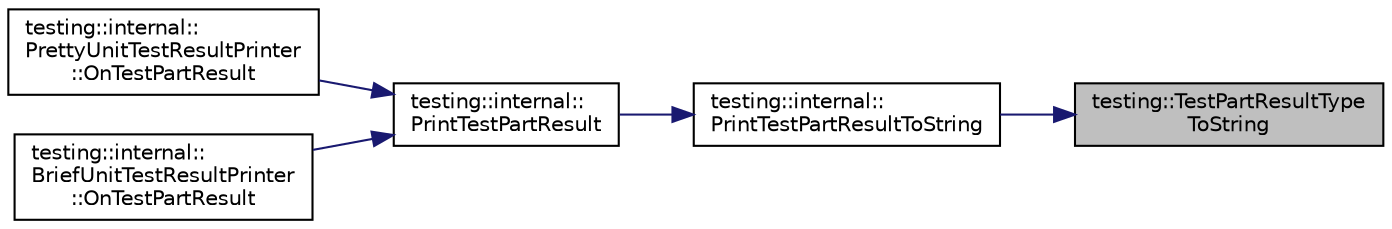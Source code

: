 digraph "testing::TestPartResultTypeToString"
{
 // LATEX_PDF_SIZE
  bgcolor="transparent";
  edge [fontname="Helvetica",fontsize="10",labelfontname="Helvetica",labelfontsize="10"];
  node [fontname="Helvetica",fontsize="10",shape=record];
  rankdir="RL";
  Node1 [label="testing::TestPartResultType\lToString",height=0.2,width=0.4,color="black", fillcolor="grey75", style="filled", fontcolor="black",tooltip=" "];
  Node1 -> Node2 [dir="back",color="midnightblue",fontsize="10",style="solid",fontname="Helvetica"];
  Node2 [label="testing::internal::\lPrintTestPartResultToString",height=0.2,width=0.4,color="black",URL="$namespacetesting_1_1internal.html#ada13cbf91139f0809a5a31ea2594c1ad",tooltip=" "];
  Node2 -> Node3 [dir="back",color="midnightblue",fontsize="10",style="solid",fontname="Helvetica"];
  Node3 [label="testing::internal::\lPrintTestPartResult",height=0.2,width=0.4,color="black",URL="$namespacetesting_1_1internal.html#ac844b3d05dd6f665f72e2a1cec1872ba",tooltip=" "];
  Node3 -> Node4 [dir="back",color="midnightblue",fontsize="10",style="solid",fontname="Helvetica"];
  Node4 [label="testing::internal::\lPrettyUnitTestResultPrinter\l::OnTestPartResult",height=0.2,width=0.4,color="black",URL="$classtesting_1_1internal_1_1PrettyUnitTestResultPrinter.html#a89caba1698d6999082e938f814dd8ece",tooltip=" "];
  Node3 -> Node5 [dir="back",color="midnightblue",fontsize="10",style="solid",fontname="Helvetica"];
  Node5 [label="testing::internal::\lBriefUnitTestResultPrinter\l::OnTestPartResult",height=0.2,width=0.4,color="black",URL="$classtesting_1_1internal_1_1BriefUnitTestResultPrinter.html#aca32da1e631ce44e64804078844f94b8",tooltip=" "];
}
